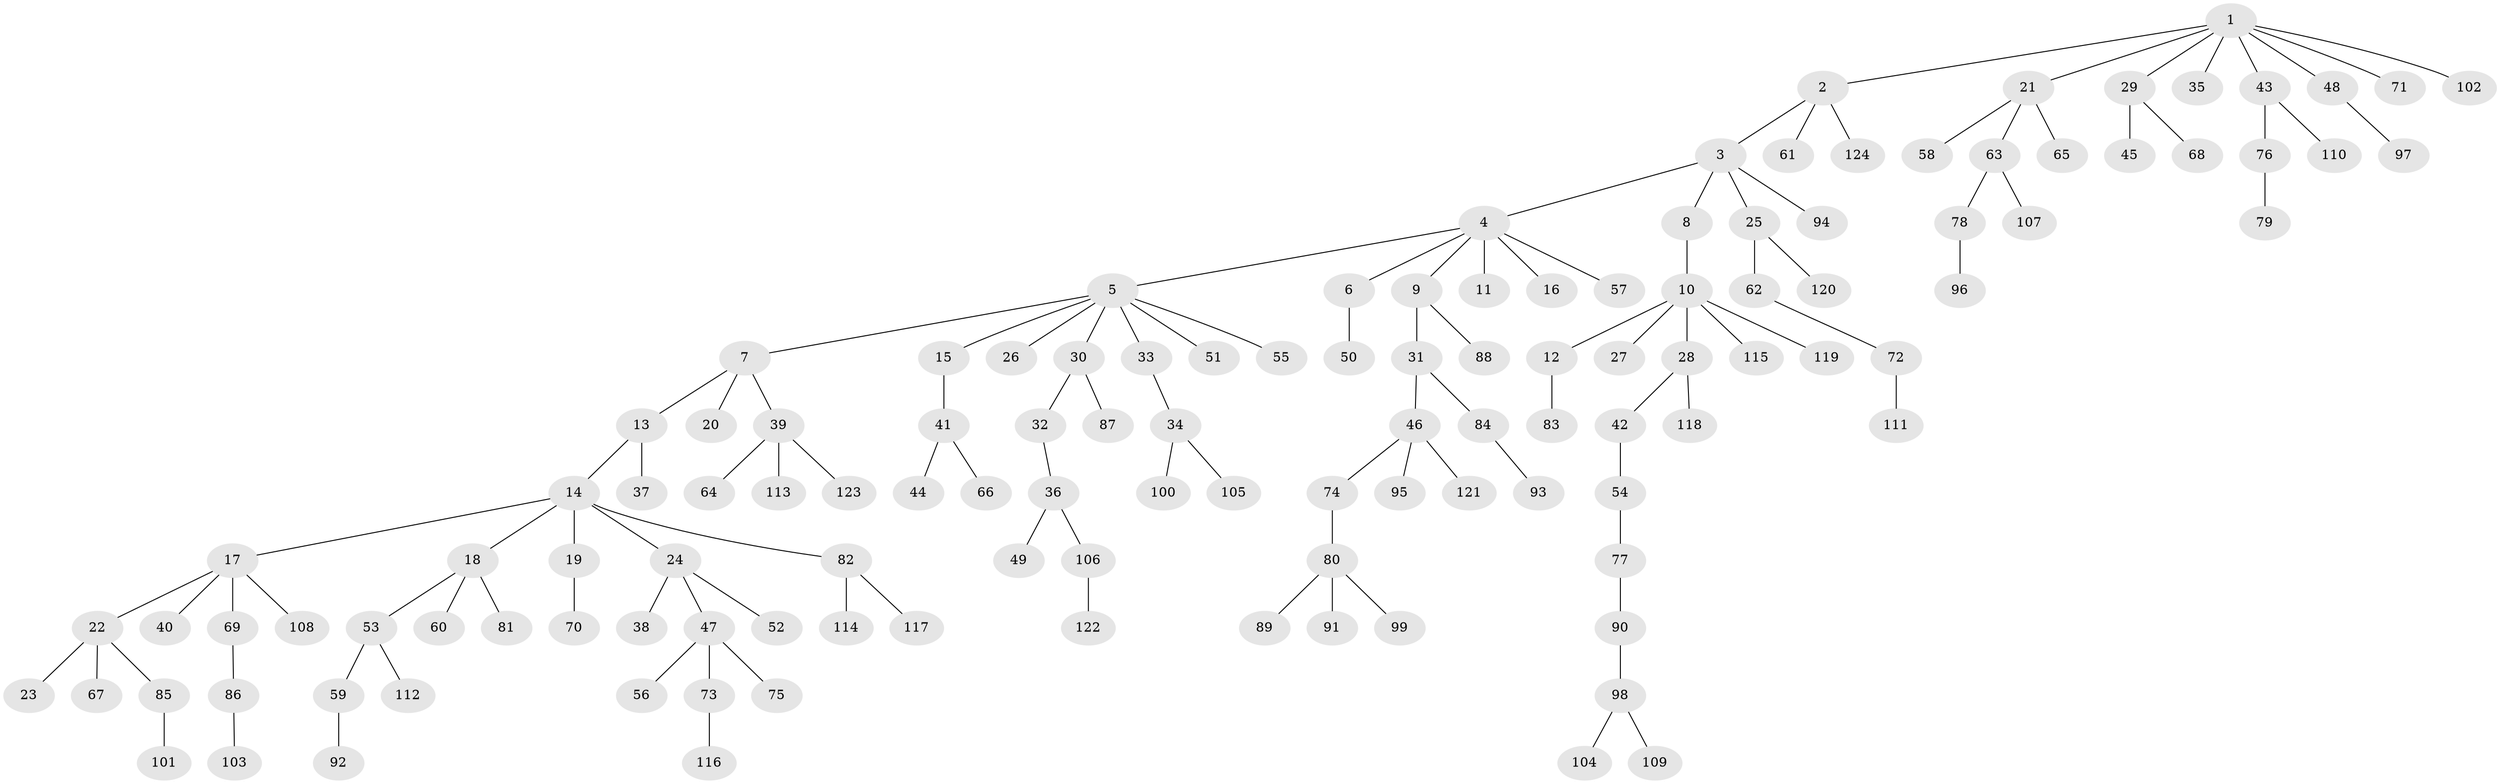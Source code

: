 // coarse degree distribution, {8: 0.011111111111111112, 4: 0.03333333333333333, 7: 0.022222222222222223, 9: 0.011111111111111112, 6: 0.022222222222222223, 2: 0.2222222222222222, 5: 0.011111111111111112, 1: 0.5666666666666667, 3: 0.1}
// Generated by graph-tools (version 1.1) at 2025/24/03/03/25 07:24:06]
// undirected, 124 vertices, 123 edges
graph export_dot {
graph [start="1"]
  node [color=gray90,style=filled];
  1;
  2;
  3;
  4;
  5;
  6;
  7;
  8;
  9;
  10;
  11;
  12;
  13;
  14;
  15;
  16;
  17;
  18;
  19;
  20;
  21;
  22;
  23;
  24;
  25;
  26;
  27;
  28;
  29;
  30;
  31;
  32;
  33;
  34;
  35;
  36;
  37;
  38;
  39;
  40;
  41;
  42;
  43;
  44;
  45;
  46;
  47;
  48;
  49;
  50;
  51;
  52;
  53;
  54;
  55;
  56;
  57;
  58;
  59;
  60;
  61;
  62;
  63;
  64;
  65;
  66;
  67;
  68;
  69;
  70;
  71;
  72;
  73;
  74;
  75;
  76;
  77;
  78;
  79;
  80;
  81;
  82;
  83;
  84;
  85;
  86;
  87;
  88;
  89;
  90;
  91;
  92;
  93;
  94;
  95;
  96;
  97;
  98;
  99;
  100;
  101;
  102;
  103;
  104;
  105;
  106;
  107;
  108;
  109;
  110;
  111;
  112;
  113;
  114;
  115;
  116;
  117;
  118;
  119;
  120;
  121;
  122;
  123;
  124;
  1 -- 2;
  1 -- 21;
  1 -- 29;
  1 -- 35;
  1 -- 43;
  1 -- 48;
  1 -- 71;
  1 -- 102;
  2 -- 3;
  2 -- 61;
  2 -- 124;
  3 -- 4;
  3 -- 8;
  3 -- 25;
  3 -- 94;
  4 -- 5;
  4 -- 6;
  4 -- 9;
  4 -- 11;
  4 -- 16;
  4 -- 57;
  5 -- 7;
  5 -- 15;
  5 -- 26;
  5 -- 30;
  5 -- 33;
  5 -- 51;
  5 -- 55;
  6 -- 50;
  7 -- 13;
  7 -- 20;
  7 -- 39;
  8 -- 10;
  9 -- 31;
  9 -- 88;
  10 -- 12;
  10 -- 27;
  10 -- 28;
  10 -- 115;
  10 -- 119;
  12 -- 83;
  13 -- 14;
  13 -- 37;
  14 -- 17;
  14 -- 18;
  14 -- 19;
  14 -- 24;
  14 -- 82;
  15 -- 41;
  17 -- 22;
  17 -- 40;
  17 -- 69;
  17 -- 108;
  18 -- 53;
  18 -- 60;
  18 -- 81;
  19 -- 70;
  21 -- 58;
  21 -- 63;
  21 -- 65;
  22 -- 23;
  22 -- 67;
  22 -- 85;
  24 -- 38;
  24 -- 47;
  24 -- 52;
  25 -- 62;
  25 -- 120;
  28 -- 42;
  28 -- 118;
  29 -- 45;
  29 -- 68;
  30 -- 32;
  30 -- 87;
  31 -- 46;
  31 -- 84;
  32 -- 36;
  33 -- 34;
  34 -- 100;
  34 -- 105;
  36 -- 49;
  36 -- 106;
  39 -- 64;
  39 -- 113;
  39 -- 123;
  41 -- 44;
  41 -- 66;
  42 -- 54;
  43 -- 76;
  43 -- 110;
  46 -- 74;
  46 -- 95;
  46 -- 121;
  47 -- 56;
  47 -- 73;
  47 -- 75;
  48 -- 97;
  53 -- 59;
  53 -- 112;
  54 -- 77;
  59 -- 92;
  62 -- 72;
  63 -- 78;
  63 -- 107;
  69 -- 86;
  72 -- 111;
  73 -- 116;
  74 -- 80;
  76 -- 79;
  77 -- 90;
  78 -- 96;
  80 -- 89;
  80 -- 91;
  80 -- 99;
  82 -- 114;
  82 -- 117;
  84 -- 93;
  85 -- 101;
  86 -- 103;
  90 -- 98;
  98 -- 104;
  98 -- 109;
  106 -- 122;
}
